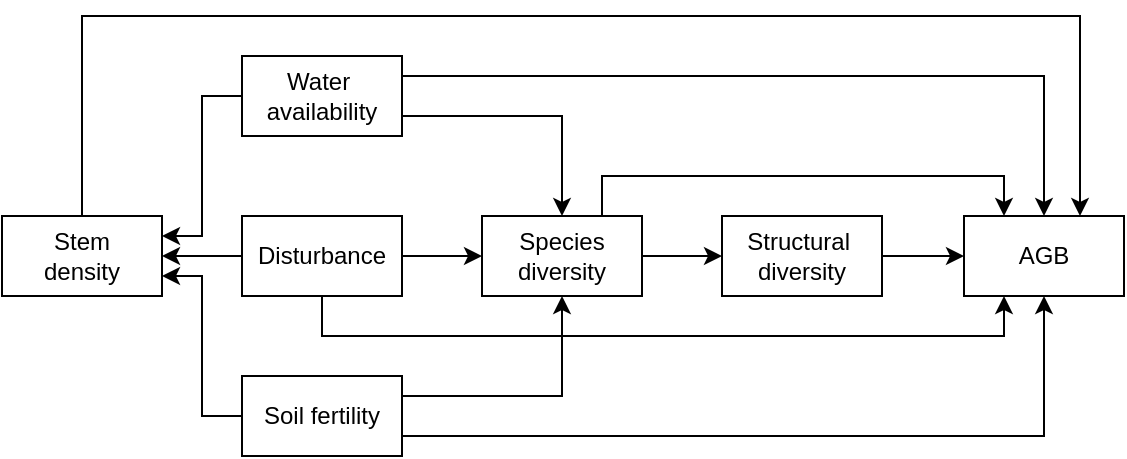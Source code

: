 <mxfile version="13.0.1" type="device"><diagram id="Q58wU1a4Iv1O1ykronOY" name="Page-1"><mxGraphModel dx="1026" dy="580" grid="1" gridSize="10" guides="1" tooltips="1" connect="1" arrows="1" fold="1" page="1" pageScale="1" pageWidth="827" pageHeight="1169" math="0" shadow="0"><root><mxCell id="0"/><mxCell id="1" parent="0"/><mxCell id="MeDxFm3Ll06lgc266ngG-1" style="edgeStyle=orthogonalEdgeStyle;rounded=0;orthogonalLoop=1;jettySize=auto;html=1;entryX=1;entryY=0.25;entryDx=0;entryDy=0;fontStyle=0" parent="1" source="MeDxFm3Ll06lgc266ngG-4" target="MeDxFm3Ll06lgc266ngG-19" edge="1"><mxGeometry relative="1" as="geometry"/></mxCell><mxCell id="MeDxFm3Ll06lgc266ngG-2" style="edgeStyle=orthogonalEdgeStyle;rounded=0;orthogonalLoop=1;jettySize=auto;html=1;entryX=0.5;entryY=0;entryDx=0;entryDy=0;exitX=1;exitY=0.25;exitDx=0;exitDy=0;fontStyle=0" parent="1" source="MeDxFm3Ll06lgc266ngG-4" target="MeDxFm3Ll06lgc266ngG-17" edge="1"><mxGeometry relative="1" as="geometry"/></mxCell><mxCell id="MeDxFm3Ll06lgc266ngG-3" style="edgeStyle=orthogonalEdgeStyle;rounded=0;orthogonalLoop=1;jettySize=auto;html=1;exitX=1;exitY=0.75;exitDx=0;exitDy=0;entryX=0.5;entryY=0;entryDx=0;entryDy=0;fontStyle=0" parent="1" source="MeDxFm3Ll06lgc266ngG-4" target="MeDxFm3Ll06lgc266ngG-14" edge="1"><mxGeometry relative="1" as="geometry"/></mxCell><mxCell id="MeDxFm3Ll06lgc266ngG-4" value="Water&amp;nbsp;&lt;br&gt;availability" style="rounded=1;whiteSpace=wrap;html=1;fontSize=12;glass=0;strokeWidth=1;shadow=0;arcSize=0;align=center;fontStyle=0" parent="1" vertex="1"><mxGeometry x="201" y="160" width="80" height="40" as="geometry"/></mxCell><mxCell id="MeDxFm3Ll06lgc266ngG-5" style="edgeStyle=orthogonalEdgeStyle;rounded=0;orthogonalLoop=1;jettySize=auto;html=1;entryX=0.5;entryY=1;entryDx=0;entryDy=0;exitX=1;exitY=0.75;exitDx=0;exitDy=0;fontStyle=0" parent="1" source="MeDxFm3Ll06lgc266ngG-8" target="MeDxFm3Ll06lgc266ngG-17" edge="1"><mxGeometry relative="1" as="geometry"/></mxCell><mxCell id="MeDxFm3Ll06lgc266ngG-6" style="edgeStyle=orthogonalEdgeStyle;rounded=0;orthogonalLoop=1;jettySize=auto;html=1;entryX=1;entryY=0.75;entryDx=0;entryDy=0;fontStyle=0" parent="1" source="MeDxFm3Ll06lgc266ngG-8" target="MeDxFm3Ll06lgc266ngG-19" edge="1"><mxGeometry relative="1" as="geometry"/></mxCell><mxCell id="MeDxFm3Ll06lgc266ngG-7" style="edgeStyle=orthogonalEdgeStyle;rounded=0;orthogonalLoop=1;jettySize=auto;html=1;exitX=1;exitY=0.25;exitDx=0;exitDy=0;entryX=0.5;entryY=1;entryDx=0;entryDy=0;fontStyle=0" parent="1" source="MeDxFm3Ll06lgc266ngG-8" target="MeDxFm3Ll06lgc266ngG-14" edge="1"><mxGeometry relative="1" as="geometry"/></mxCell><mxCell id="MeDxFm3Ll06lgc266ngG-8" value="Soil fertility" style="rounded=1;whiteSpace=wrap;html=1;fontSize=12;glass=0;strokeWidth=1;shadow=0;arcSize=0;align=center;fontStyle=0" parent="1" vertex="1"><mxGeometry x="201" y="320" width="80" height="40" as="geometry"/></mxCell><mxCell id="MeDxFm3Ll06lgc266ngG-9" value="" style="edgeStyle=orthogonalEdgeStyle;rounded=0;orthogonalLoop=1;jettySize=auto;html=1;fontStyle=0" parent="1" source="MeDxFm3Ll06lgc266ngG-12" target="MeDxFm3Ll06lgc266ngG-14" edge="1"><mxGeometry relative="1" as="geometry"/></mxCell><mxCell id="MeDxFm3Ll06lgc266ngG-10" style="edgeStyle=orthogonalEdgeStyle;rounded=0;orthogonalLoop=1;jettySize=auto;html=1;entryX=0.25;entryY=1;entryDx=0;entryDy=0;fontStyle=0" parent="1" source="MeDxFm3Ll06lgc266ngG-12" target="MeDxFm3Ll06lgc266ngG-17" edge="1"><mxGeometry relative="1" as="geometry"><Array as="points"><mxPoint x="241" y="300"/><mxPoint x="582" y="300"/></Array></mxGeometry></mxCell><mxCell id="MeDxFm3Ll06lgc266ngG-11" style="edgeStyle=orthogonalEdgeStyle;rounded=0;orthogonalLoop=1;jettySize=auto;html=1;fontStyle=0" parent="1" source="MeDxFm3Ll06lgc266ngG-12" target="MeDxFm3Ll06lgc266ngG-19" edge="1"><mxGeometry relative="1" as="geometry"/></mxCell><mxCell id="MeDxFm3Ll06lgc266ngG-12" value="Disturbance" style="rounded=1;whiteSpace=wrap;html=1;fontSize=12;glass=0;strokeWidth=1;shadow=0;arcSize=0;align=center;fontStyle=0" parent="1" vertex="1"><mxGeometry x="201" y="240" width="80" height="40" as="geometry"/></mxCell><mxCell id="MeDxFm3Ll06lgc266ngG-13" value="" style="edgeStyle=orthogonalEdgeStyle;rounded=0;orthogonalLoop=1;jettySize=auto;html=1;fontStyle=0" parent="1" source="MeDxFm3Ll06lgc266ngG-14" target="MeDxFm3Ll06lgc266ngG-16" edge="1"><mxGeometry relative="1" as="geometry"/></mxCell><mxCell id="MeDxFm3Ll06lgc266ngG-20" style="edgeStyle=orthogonalEdgeStyle;rounded=0;orthogonalLoop=1;jettySize=auto;html=1;exitX=0.75;exitY=0;exitDx=0;exitDy=0;entryX=0.25;entryY=0;entryDx=0;entryDy=0;" parent="1" source="MeDxFm3Ll06lgc266ngG-14" target="MeDxFm3Ll06lgc266ngG-17" edge="1"><mxGeometry relative="1" as="geometry"><Array as="points"><mxPoint x="381" y="220"/><mxPoint x="582" y="220"/></Array></mxGeometry></mxCell><mxCell id="MeDxFm3Ll06lgc266ngG-14" value="Species diversity" style="rounded=1;whiteSpace=wrap;html=1;fontSize=12;glass=0;strokeWidth=1;shadow=0;arcSize=0;align=center;fontStyle=0" parent="1" vertex="1"><mxGeometry x="321" y="240" width="80" height="40" as="geometry"/></mxCell><mxCell id="MeDxFm3Ll06lgc266ngG-15" value="" style="edgeStyle=orthogonalEdgeStyle;rounded=0;orthogonalLoop=1;jettySize=auto;html=1;fontStyle=0" parent="1" source="MeDxFm3Ll06lgc266ngG-16" target="MeDxFm3Ll06lgc266ngG-17" edge="1"><mxGeometry relative="1" as="geometry"/></mxCell><mxCell id="MeDxFm3Ll06lgc266ngG-16" value="Structural&amp;nbsp;&lt;br&gt;diversity" style="rounded=1;whiteSpace=wrap;html=1;fontSize=12;glass=0;strokeWidth=1;shadow=0;arcSize=0;align=center;fontStyle=0" parent="1" vertex="1"><mxGeometry x="441" y="240" width="80" height="40" as="geometry"/></mxCell><mxCell id="MeDxFm3Ll06lgc266ngG-17" value="AGB" style="rounded=1;whiteSpace=wrap;html=1;fontSize=12;glass=0;strokeWidth=1;shadow=0;arcSize=0;align=center;fontStyle=0" parent="1" vertex="1"><mxGeometry x="562" y="240" width="80" height="40" as="geometry"/></mxCell><mxCell id="MeDxFm3Ll06lgc266ngG-18" style="edgeStyle=orthogonalEdgeStyle;rounded=0;orthogonalLoop=1;jettySize=auto;html=1;fontStyle=0" parent="1" source="MeDxFm3Ll06lgc266ngG-19" edge="1"><mxGeometry relative="1" as="geometry"><Array as="points"><mxPoint x="121" y="140"/><mxPoint x="620" y="140"/><mxPoint x="620" y="240"/></Array><mxPoint x="620" y="240" as="targetPoint"/></mxGeometry></mxCell><mxCell id="MeDxFm3Ll06lgc266ngG-19" value="Stem&lt;br&gt;density" style="rounded=1;whiteSpace=wrap;html=1;fontSize=12;glass=0;strokeWidth=1;shadow=0;arcSize=0;align=center;fontStyle=0" parent="1" vertex="1"><mxGeometry x="81" y="240" width="80" height="40" as="geometry"/></mxCell></root></mxGraphModel></diagram></mxfile>